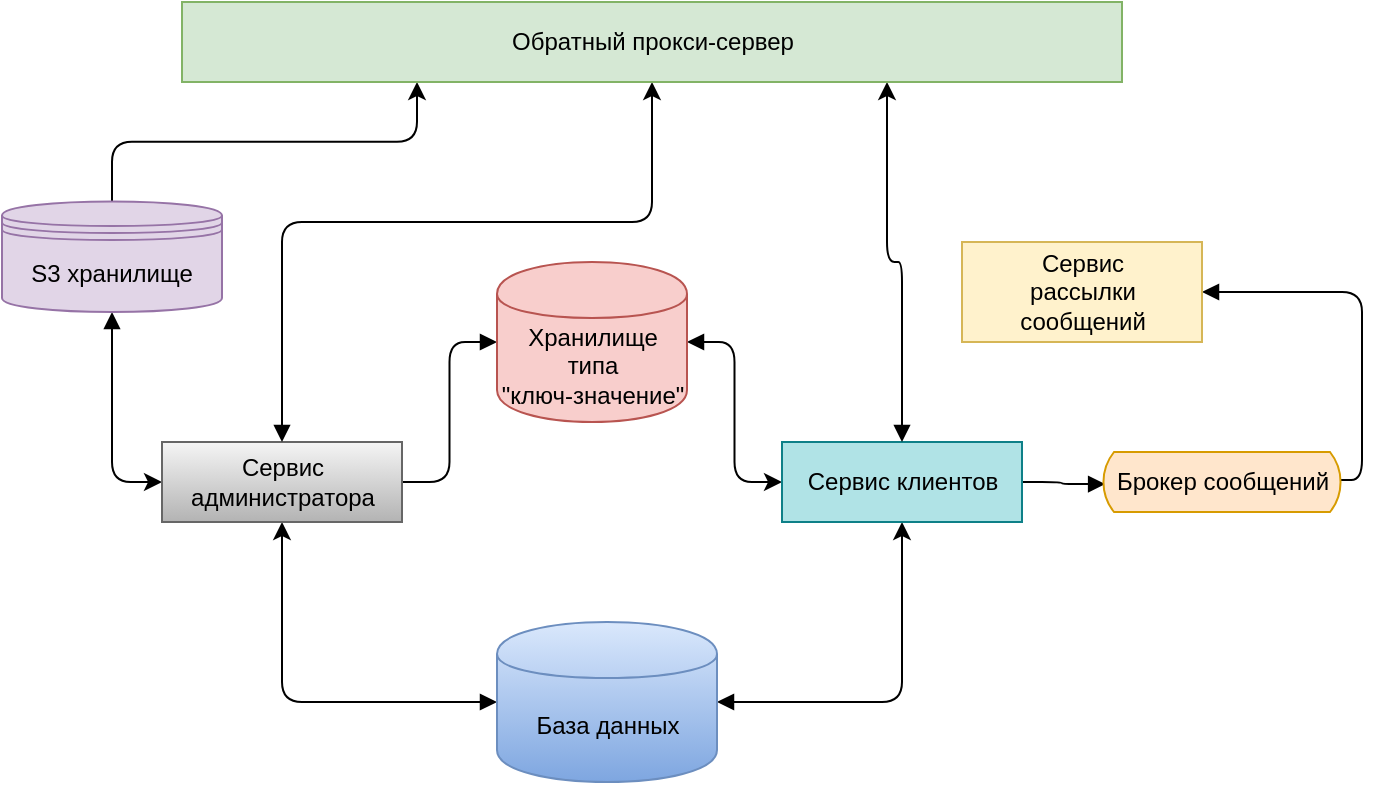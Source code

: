 <mxfile version="20.3.0" type="device"><diagram id="RORbTxAmc_oFPou-0OxS" name="Page-1"><mxGraphModel dx="2249" dy="712" grid="1" gridSize="10" guides="1" tooltips="1" connect="1" arrows="1" fold="1" page="1" pageScale="1" pageWidth="827" pageHeight="1169" math="0" shadow="0"><root><mxCell id="0"/><mxCell id="1" parent="0"/><mxCell id="-QPHGJ2yE1rzUovwmhZK-106" style="edgeStyle=orthogonalEdgeStyle;rounded=1;orthogonalLoop=1;jettySize=auto;html=1;entryX=1;entryY=0.5;entryDx=0;entryDy=0;startArrow=classic;startFill=1;endArrow=block;endFill=1;exitX=0;exitY=0.5;exitDx=0;exitDy=0;" parent="1" source="-QPHGJ2yE1rzUovwmhZK-90" target="-QPHGJ2yE1rzUovwmhZK-105" edge="1"><mxGeometry relative="1" as="geometry"/></mxCell><mxCell id="-QPHGJ2yE1rzUovwmhZK-107" style="edgeStyle=orthogonalEdgeStyle;rounded=1;orthogonalLoop=1;jettySize=auto;html=1;startArrow=classic;startFill=1;endArrow=block;endFill=1;entryX=1;entryY=0.5;entryDx=0;entryDy=0;exitX=0.5;exitY=1;exitDx=0;exitDy=0;" parent="1" source="-QPHGJ2yE1rzUovwmhZK-90" target="-QPHGJ2yE1rzUovwmhZK-104" edge="1"><mxGeometry relative="1" as="geometry"><mxPoint x="-220" y="630" as="targetPoint"/></mxGeometry></mxCell><mxCell id="-QPHGJ2yE1rzUovwmhZK-121" style="edgeStyle=orthogonalEdgeStyle;rounded=1;orthogonalLoop=1;jettySize=auto;html=1;entryX=0.013;entryY=0.534;entryDx=0;entryDy=0;entryPerimeter=0;startArrow=none;startFill=0;endArrow=block;endFill=1;" parent="1" source="-QPHGJ2yE1rzUovwmhZK-90" target="-QPHGJ2yE1rzUovwmhZK-113" edge="1"><mxGeometry relative="1" as="geometry"/></mxCell><mxCell id="-QPHGJ2yE1rzUovwmhZK-90" value="Сервис&amp;nbsp;клиентов" style="html=1;dashed=0;whitespace=wrap;fillColor=#b0e3e6;strokeColor=#0e8088;" parent="1" vertex="1"><mxGeometry x="-150" y="280" width="120" height="40" as="geometry"/></mxCell><mxCell id="-QPHGJ2yE1rzUovwmhZK-102" style="edgeStyle=orthogonalEdgeStyle;rounded=1;orthogonalLoop=1;jettySize=auto;html=1;exitX=0;exitY=0.5;exitDx=0;exitDy=0;entryX=0.5;entryY=1;entryDx=0;entryDy=0;startArrow=classic;startFill=1;endArrow=block;endFill=1;" parent="1" source="-QPHGJ2yE1rzUovwmhZK-91" target="q_gPnDuf-P5XX4XhZ9p9-2" edge="1"><mxGeometry relative="1" as="geometry"><mxPoint x="-247.5" y="275.25" as="targetPoint"/></mxGeometry></mxCell><mxCell id="-QPHGJ2yE1rzUovwmhZK-108" style="edgeStyle=orthogonalEdgeStyle;rounded=1;orthogonalLoop=1;jettySize=auto;html=1;entryX=0;entryY=0.5;entryDx=0;entryDy=0;startArrow=none;startFill=0;endArrow=block;endFill=1;exitX=1;exitY=0.5;exitDx=0;exitDy=0;" parent="1" source="-QPHGJ2yE1rzUovwmhZK-91" target="-QPHGJ2yE1rzUovwmhZK-105" edge="1"><mxGeometry relative="1" as="geometry"><mxPoint x="-240" y="270" as="sourcePoint"/></mxGeometry></mxCell><mxCell id="-QPHGJ2yE1rzUovwmhZK-109" style="edgeStyle=orthogonalEdgeStyle;rounded=1;orthogonalLoop=1;jettySize=auto;html=1;startArrow=classic;startFill=1;endArrow=block;endFill=1;exitX=0.5;exitY=1;exitDx=0;exitDy=0;entryX=0;entryY=0.5;entryDx=0;entryDy=0;" parent="1" source="-QPHGJ2yE1rzUovwmhZK-91" target="-QPHGJ2yE1rzUovwmhZK-104" edge="1"><mxGeometry relative="1" as="geometry"><mxPoint x="-370" y="390" as="targetPoint"/></mxGeometry></mxCell><mxCell id="-QPHGJ2yE1rzUovwmhZK-91" value="Сервис &lt;br&gt;администратора" style="html=1;dashed=0;whitespace=wrap;fillColor=#f5f5f5;strokeColor=#666666;gradientColor=#b3b3b3;" parent="1" vertex="1"><mxGeometry x="-460" y="280" width="120" height="40" as="geometry"/></mxCell><mxCell id="-QPHGJ2yE1rzUovwmhZK-110" style="edgeStyle=orthogonalEdgeStyle;rounded=1;orthogonalLoop=1;jettySize=auto;html=1;startArrow=classic;startFill=1;endArrow=none;endFill=0;exitX=0.25;exitY=1;exitDx=0;exitDy=0;" parent="1" source="-QPHGJ2yE1rzUovwmhZK-94" target="q_gPnDuf-P5XX4XhZ9p9-2" edge="1"><mxGeometry relative="1" as="geometry"><mxPoint x="-247.5" y="275.25" as="targetPoint"/></mxGeometry></mxCell><mxCell id="-QPHGJ2yE1rzUovwmhZK-111" style="edgeStyle=orthogonalEdgeStyle;rounded=1;orthogonalLoop=1;jettySize=auto;html=1;exitX=0.5;exitY=1;exitDx=0;exitDy=0;entryX=0.5;entryY=0;entryDx=0;entryDy=0;startArrow=classic;startFill=1;endArrow=block;endFill=1;" parent="1" source="-QPHGJ2yE1rzUovwmhZK-94" target="-QPHGJ2yE1rzUovwmhZK-91" edge="1"><mxGeometry relative="1" as="geometry"><Array as="points"><mxPoint x="-215" y="170"/><mxPoint x="-400" y="170"/></Array></mxGeometry></mxCell><mxCell id="-QPHGJ2yE1rzUovwmhZK-112" style="edgeStyle=orthogonalEdgeStyle;rounded=1;orthogonalLoop=1;jettySize=auto;html=1;exitX=0.75;exitY=1;exitDx=0;exitDy=0;entryX=0.5;entryY=0;entryDx=0;entryDy=0;startArrow=classic;startFill=1;endArrow=block;endFill=1;strokeColor=default;" parent="1" source="-QPHGJ2yE1rzUovwmhZK-94" target="-QPHGJ2yE1rzUovwmhZK-90" edge="1"><mxGeometry relative="1" as="geometry"/></mxCell><mxCell id="-QPHGJ2yE1rzUovwmhZK-94" value="Обратный прокси-сервер" style="html=1;dashed=0;whitespace=wrap;fillColor=#d5e8d4;strokeColor=#82b366;" parent="1" vertex="1"><mxGeometry x="-450" y="60" width="470" height="40" as="geometry"/></mxCell><mxCell id="-QPHGJ2yE1rzUovwmhZK-104" value="База данных" style="shape=cylinder;whiteSpace=wrap;html=1;boundedLbl=1;backgroundOutline=1;fillColor=#dae8fc;strokeColor=#6c8ebf;gradientColor=#7ea6e0;" parent="1" vertex="1"><mxGeometry x="-292.5" y="370" width="110" height="80" as="geometry"/></mxCell><mxCell id="-QPHGJ2yE1rzUovwmhZK-105" value="Хранилище типа &lt;br&gt;&quot;ключ-значение&quot;" style="shape=cylinder;whiteSpace=wrap;html=1;boundedLbl=1;backgroundOutline=1;fillColor=#f8cecc;strokeColor=#b85450;" parent="1" vertex="1"><mxGeometry x="-292.5" y="190" width="95" height="80" as="geometry"/></mxCell><mxCell id="-QPHGJ2yE1rzUovwmhZK-122" style="edgeStyle=orthogonalEdgeStyle;rounded=1;orthogonalLoop=1;jettySize=auto;html=1;entryX=1;entryY=0.5;entryDx=0;entryDy=0;startArrow=none;startFill=0;endArrow=block;endFill=1;exitX=0.993;exitY=0.467;exitDx=0;exitDy=0;exitPerimeter=0;" parent="1" source="-QPHGJ2yE1rzUovwmhZK-113" target="-QPHGJ2yE1rzUovwmhZK-116" edge="1"><mxGeometry relative="1" as="geometry"><Array as="points"><mxPoint x="140" y="299"/><mxPoint x="140" y="205"/></Array></mxGeometry></mxCell><mxCell id="-QPHGJ2yE1rzUovwmhZK-113" value="Брокер сообщений" style="html=1;dashed=0;whitespace=wrap;shape=mxgraph.dfd.loop;fillColor=#ffe6cc;strokeColor=#d79b00;" parent="1" vertex="1"><mxGeometry x="10" y="285" width="120" height="30" as="geometry"/></mxCell><mxCell id="-QPHGJ2yE1rzUovwmhZK-116" value="Сервис &lt;br&gt;рассылки &lt;br&gt;сообщений" style="html=1;dashed=0;whitespace=wrap;fillColor=#fff2cc;strokeColor=#d6b656;" parent="1" vertex="1"><mxGeometry x="-60" y="180" width="120" height="50" as="geometry"/></mxCell><mxCell id="-QPHGJ2yE1rzUovwmhZK-119" style="edgeStyle=orthogonalEdgeStyle;rounded=1;orthogonalLoop=1;jettySize=auto;html=1;exitX=0.5;exitY=1;exitDx=0;exitDy=0;exitPerimeter=0;startArrow=none;startFill=0;endArrow=block;endFill=1;" parent="1" source="-QPHGJ2yE1rzUovwmhZK-113" target="-QPHGJ2yE1rzUovwmhZK-113" edge="1"><mxGeometry relative="1" as="geometry"/></mxCell><mxCell id="q_gPnDuf-P5XX4XhZ9p9-2" value="&lt;span style=&quot;font-size: 12px;&quot;&gt;S3 хранилище&lt;/span&gt;" style="shape=datastore;whiteSpace=wrap;html=1;strokeWidth=1;fontSize=11;fillColor=#e1d5e7;strokeColor=#9673a6;" vertex="1" parent="1"><mxGeometry x="-540" y="159.75" width="110" height="55.25" as="geometry"/></mxCell></root></mxGraphModel></diagram></mxfile>